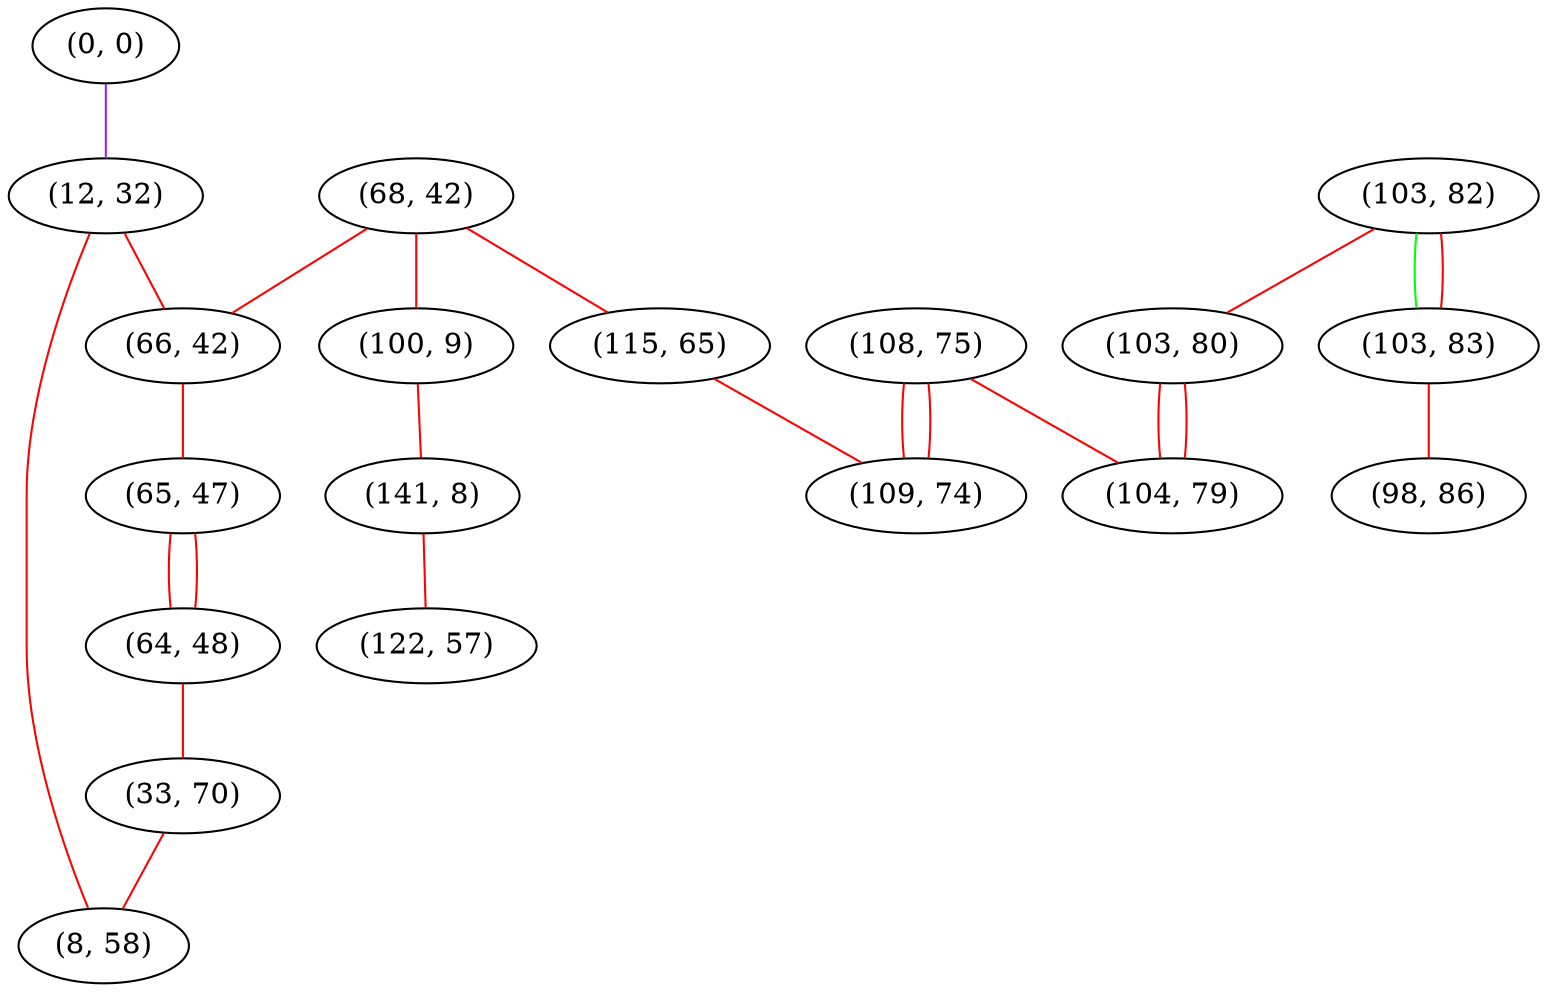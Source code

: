 graph "" {
"(68, 42)";
"(0, 0)";
"(100, 9)";
"(141, 8)";
"(12, 32)";
"(103, 82)";
"(66, 42)";
"(65, 47)";
"(103, 83)";
"(98, 86)";
"(103, 80)";
"(122, 57)";
"(108, 75)";
"(64, 48)";
"(33, 70)";
"(115, 65)";
"(109, 74)";
"(8, 58)";
"(104, 79)";
"(68, 42)" -- "(115, 65)"  [color=red, key=0, weight=1];
"(68, 42)" -- "(100, 9)"  [color=red, key=0, weight=1];
"(68, 42)" -- "(66, 42)"  [color=red, key=0, weight=1];
"(0, 0)" -- "(12, 32)"  [color=purple, key=0, weight=4];
"(100, 9)" -- "(141, 8)"  [color=red, key=0, weight=1];
"(141, 8)" -- "(122, 57)"  [color=red, key=0, weight=1];
"(12, 32)" -- "(8, 58)"  [color=red, key=0, weight=1];
"(12, 32)" -- "(66, 42)"  [color=red, key=0, weight=1];
"(103, 82)" -- "(103, 83)"  [color=green, key=0, weight=2];
"(103, 82)" -- "(103, 83)"  [color=red, key=1, weight=1];
"(103, 82)" -- "(103, 80)"  [color=red, key=0, weight=1];
"(66, 42)" -- "(65, 47)"  [color=red, key=0, weight=1];
"(65, 47)" -- "(64, 48)"  [color=red, key=0, weight=1];
"(65, 47)" -- "(64, 48)"  [color=red, key=1, weight=1];
"(103, 83)" -- "(98, 86)"  [color=red, key=0, weight=1];
"(103, 80)" -- "(104, 79)"  [color=red, key=0, weight=1];
"(103, 80)" -- "(104, 79)"  [color=red, key=1, weight=1];
"(108, 75)" -- "(109, 74)"  [color=red, key=0, weight=1];
"(108, 75)" -- "(109, 74)"  [color=red, key=1, weight=1];
"(108, 75)" -- "(104, 79)"  [color=red, key=0, weight=1];
"(64, 48)" -- "(33, 70)"  [color=red, key=0, weight=1];
"(33, 70)" -- "(8, 58)"  [color=red, key=0, weight=1];
"(115, 65)" -- "(109, 74)"  [color=red, key=0, weight=1];
}
